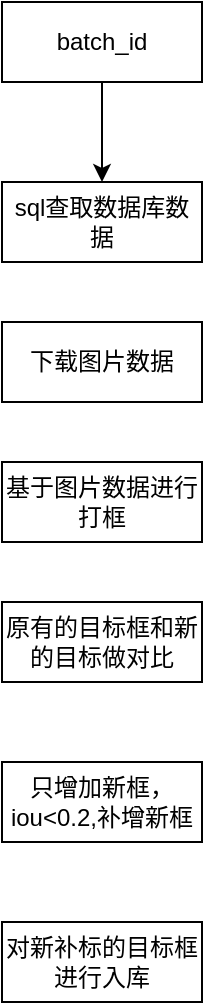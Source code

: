 <mxfile version="26.1.2">
  <diagram name="第 1 页" id="s4g44zdACJKRfGumNPvO">
    <mxGraphModel dx="1674" dy="772" grid="1" gridSize="10" guides="1" tooltips="1" connect="1" arrows="1" fold="1" page="1" pageScale="1" pageWidth="827" pageHeight="1169" math="0" shadow="0">
      <root>
        <mxCell id="0" />
        <mxCell id="1" parent="0" />
        <mxCell id="dOwxplnkT6r4AkLCZlEr-3" style="edgeStyle=orthogonalEdgeStyle;rounded=0;orthogonalLoop=1;jettySize=auto;html=1;exitX=0.5;exitY=1;exitDx=0;exitDy=0;entryX=0.5;entryY=0;entryDx=0;entryDy=0;" edge="1" parent="1" source="dOwxplnkT6r4AkLCZlEr-1" target="dOwxplnkT6r4AkLCZlEr-2">
          <mxGeometry relative="1" as="geometry" />
        </mxCell>
        <mxCell id="dOwxplnkT6r4AkLCZlEr-1" value="batch_id" style="rounded=0;whiteSpace=wrap;html=1;" vertex="1" parent="1">
          <mxGeometry x="40" y="30" width="100" height="40" as="geometry" />
        </mxCell>
        <mxCell id="dOwxplnkT6r4AkLCZlEr-2" value="sql查取数据库数据" style="rounded=0;whiteSpace=wrap;html=1;" vertex="1" parent="1">
          <mxGeometry x="40" y="120" width="100" height="40" as="geometry" />
        </mxCell>
        <mxCell id="dOwxplnkT6r4AkLCZlEr-4" value="原有的目标框和新的目标做对比" style="rounded=0;whiteSpace=wrap;html=1;" vertex="1" parent="1">
          <mxGeometry x="40" y="330" width="100" height="40" as="geometry" />
        </mxCell>
        <mxCell id="dOwxplnkT6r4AkLCZlEr-5" value="基于图片数据进行打框" style="rounded=0;whiteSpace=wrap;html=1;" vertex="1" parent="1">
          <mxGeometry x="40" y="260" width="100" height="40" as="geometry" />
        </mxCell>
        <mxCell id="dOwxplnkT6r4AkLCZlEr-7" value="下载图片数据" style="rounded=0;whiteSpace=wrap;html=1;" vertex="1" parent="1">
          <mxGeometry x="40" y="190" width="100" height="40" as="geometry" />
        </mxCell>
        <mxCell id="dOwxplnkT6r4AkLCZlEr-8" value="只增加新框，iou&amp;lt;0.2,补增新框" style="rounded=0;whiteSpace=wrap;html=1;" vertex="1" parent="1">
          <mxGeometry x="40" y="410" width="100" height="40" as="geometry" />
        </mxCell>
        <mxCell id="dOwxplnkT6r4AkLCZlEr-9" value="对新补标的目标框进行入库" style="rounded=0;whiteSpace=wrap;html=1;" vertex="1" parent="1">
          <mxGeometry x="40" y="490" width="100" height="40" as="geometry" />
        </mxCell>
      </root>
    </mxGraphModel>
  </diagram>
</mxfile>
